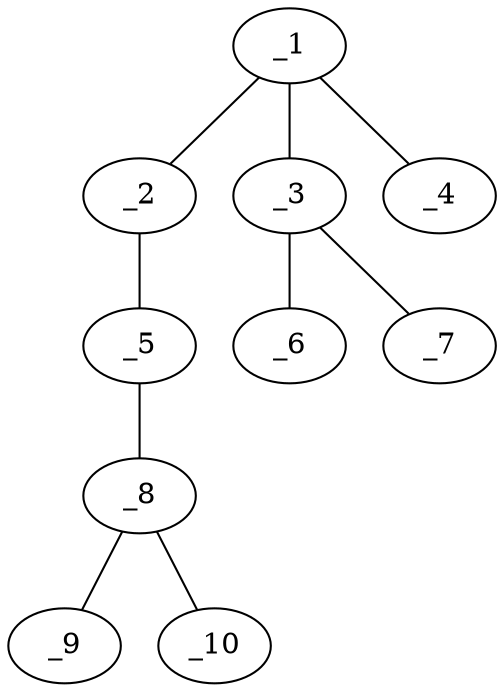 graph molid51867 {
	_1	 [charge=0,
		chem=1,
		symbol="C  ",
		x="5.4641",
		y="-0.25"];
	_2	 [charge=0,
		chem=1,
		symbol="C  ",
		x="4.5981",
		y="0.25"];
	_1 -- _2	 [valence=1];
	_3	 [charge=0,
		chem=1,
		symbol="C  ",
		x="6.3301",
		y="0.25"];
	_1 -- _3	 [valence=1];
	_4	 [charge=0,
		chem=1,
		symbol="C  ",
		x="5.4641",
		y="-1.25"];
	_1 -- _4	 [valence=1];
	_5	 [charge=0,
		chem=5,
		symbol="S  ",
		x="3.7321",
		y="-0.25"];
	_2 -- _5	 [valence=1];
	_6	 [charge=0,
		chem=4,
		symbol="N  ",
		x="7.1962",
		y="-0.25"];
	_3 -- _6	 [valence=1];
	_7	 [charge=0,
		chem=2,
		symbol="O  ",
		x="6.3301",
		y="1.25"];
	_3 -- _7	 [valence=2];
	_8	 [charge=0,
		chem=1,
		symbol="C  ",
		x="2.866",
		y="0.25"];
	_5 -- _8	 [valence=1];
	_9	 [charge=0,
		chem=4,
		symbol="N  ",
		x=2,
		y="-0.25"];
	_8 -- _9	 [valence=2];
	_10	 [charge=0,
		chem=4,
		symbol="N  ",
		x="2.866",
		y="1.25"];
	_8 -- _10	 [valence=1];
}
